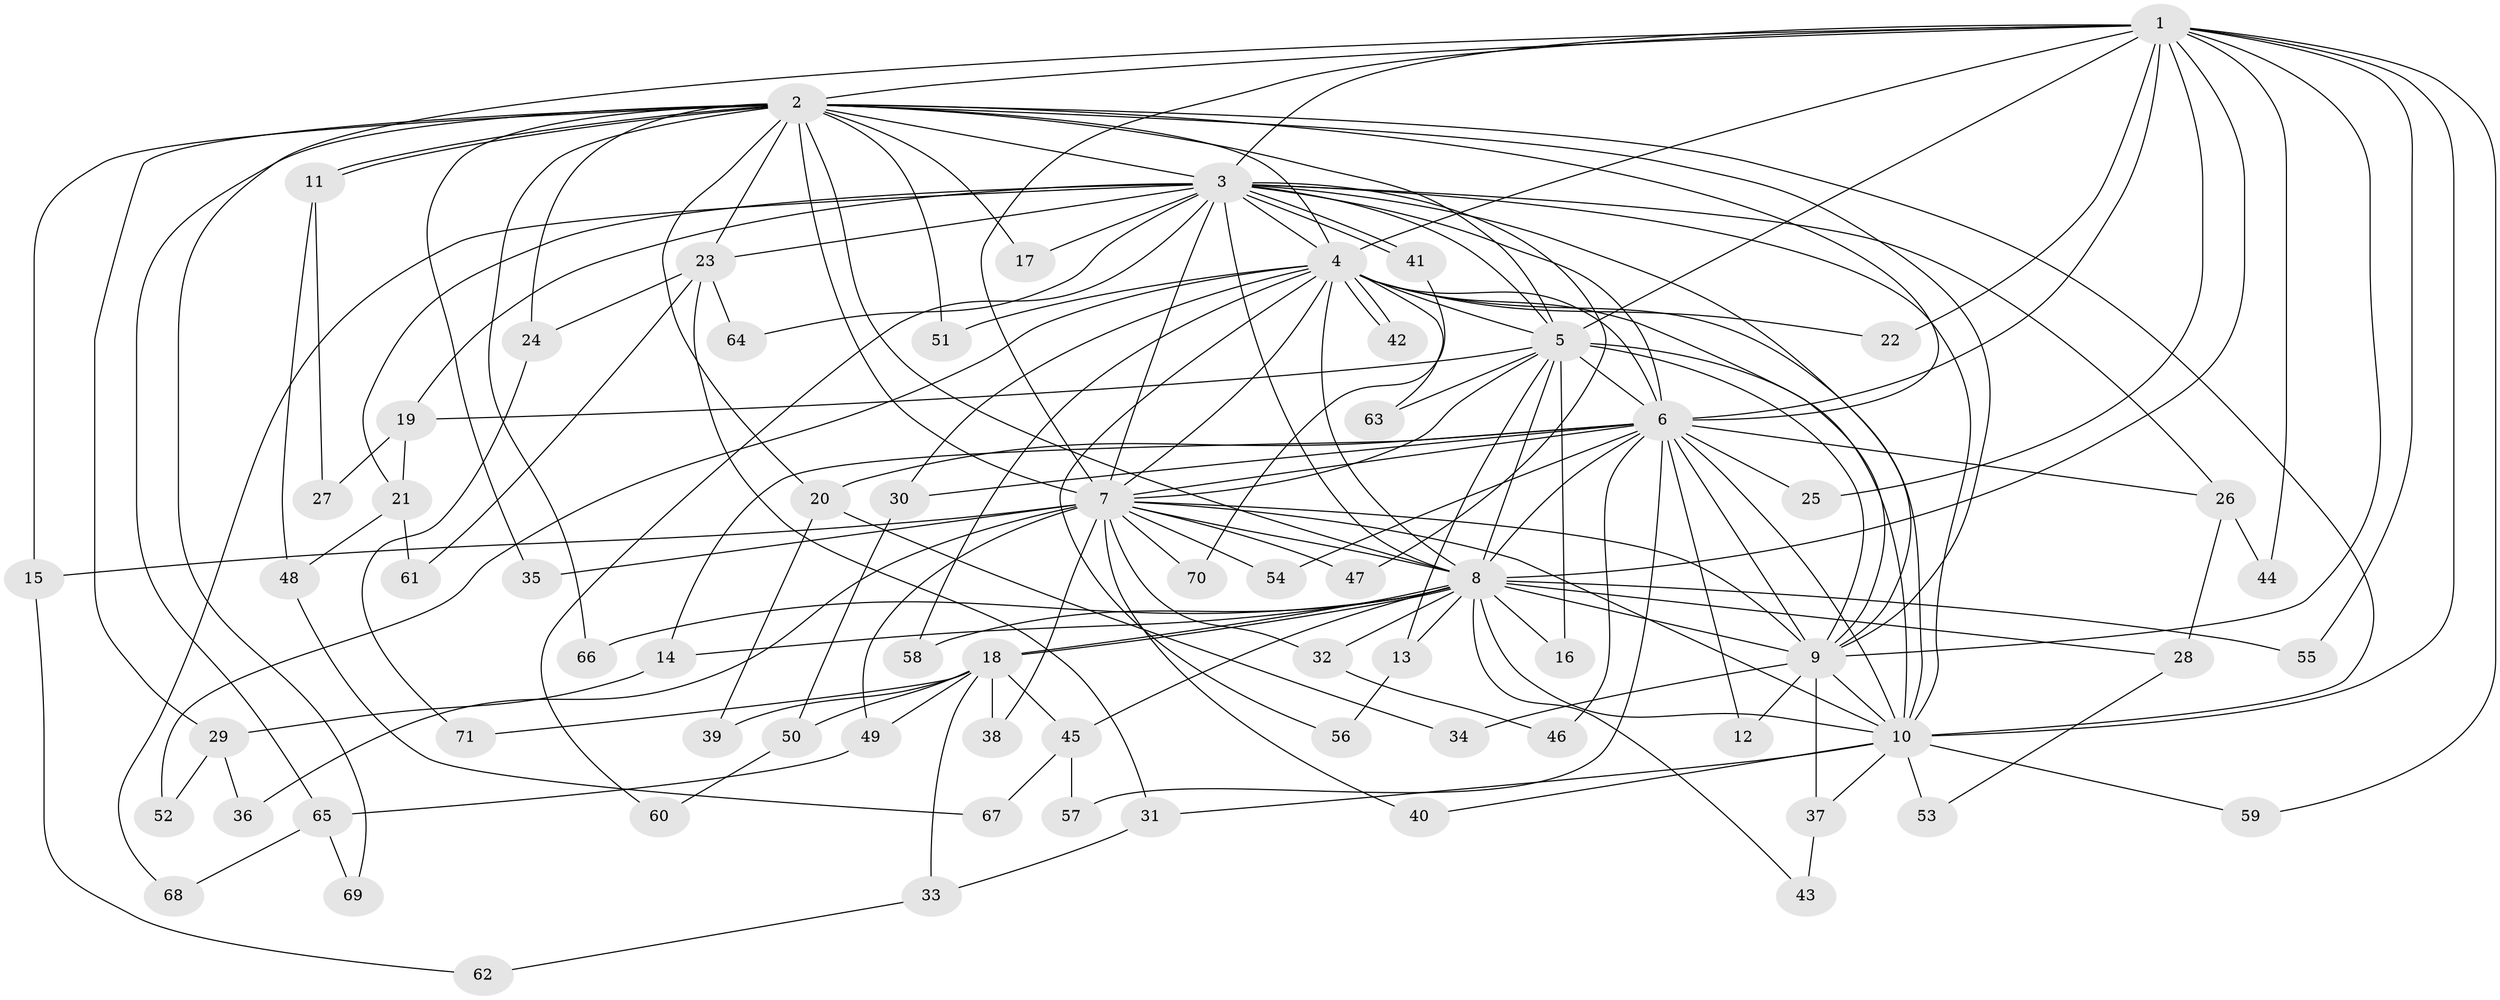 // coarse degree distribution, {11: 0.023809523809523808, 17: 0.023809523809523808, 18: 0.023809523809523808, 19: 0.023809523809523808, 9: 0.047619047619047616, 14: 0.023809523809523808, 13: 0.023809523809523808, 4: 0.16666666666666666, 2: 0.4523809523809524, 3: 0.14285714285714285, 12: 0.023809523809523808, 6: 0.023809523809523808}
// Generated by graph-tools (version 1.1) at 2025/17/03/04/25 18:17:54]
// undirected, 71 vertices, 167 edges
graph export_dot {
graph [start="1"]
  node [color=gray90,style=filled];
  1;
  2;
  3;
  4;
  5;
  6;
  7;
  8;
  9;
  10;
  11;
  12;
  13;
  14;
  15;
  16;
  17;
  18;
  19;
  20;
  21;
  22;
  23;
  24;
  25;
  26;
  27;
  28;
  29;
  30;
  31;
  32;
  33;
  34;
  35;
  36;
  37;
  38;
  39;
  40;
  41;
  42;
  43;
  44;
  45;
  46;
  47;
  48;
  49;
  50;
  51;
  52;
  53;
  54;
  55;
  56;
  57;
  58;
  59;
  60;
  61;
  62;
  63;
  64;
  65;
  66;
  67;
  68;
  69;
  70;
  71;
  1 -- 2;
  1 -- 3;
  1 -- 4;
  1 -- 5;
  1 -- 6;
  1 -- 7;
  1 -- 8;
  1 -- 9;
  1 -- 10;
  1 -- 22;
  1 -- 25;
  1 -- 44;
  1 -- 55;
  1 -- 59;
  1 -- 69;
  2 -- 3;
  2 -- 4;
  2 -- 5;
  2 -- 6;
  2 -- 7;
  2 -- 8;
  2 -- 9;
  2 -- 10;
  2 -- 11;
  2 -- 11;
  2 -- 15;
  2 -- 17;
  2 -- 20;
  2 -- 23;
  2 -- 24;
  2 -- 29;
  2 -- 35;
  2 -- 51;
  2 -- 65;
  2 -- 66;
  3 -- 4;
  3 -- 5;
  3 -- 6;
  3 -- 7;
  3 -- 8;
  3 -- 9;
  3 -- 10;
  3 -- 17;
  3 -- 19;
  3 -- 21;
  3 -- 23;
  3 -- 26;
  3 -- 41;
  3 -- 41;
  3 -- 47;
  3 -- 60;
  3 -- 64;
  3 -- 68;
  4 -- 5;
  4 -- 6;
  4 -- 7;
  4 -- 8;
  4 -- 9;
  4 -- 10;
  4 -- 22;
  4 -- 30;
  4 -- 42;
  4 -- 42;
  4 -- 51;
  4 -- 52;
  4 -- 56;
  4 -- 58;
  4 -- 63;
  5 -- 6;
  5 -- 7;
  5 -- 8;
  5 -- 9;
  5 -- 10;
  5 -- 13;
  5 -- 16;
  5 -- 19;
  5 -- 63;
  6 -- 7;
  6 -- 8;
  6 -- 9;
  6 -- 10;
  6 -- 12;
  6 -- 14;
  6 -- 20;
  6 -- 25;
  6 -- 26;
  6 -- 30;
  6 -- 46;
  6 -- 54;
  6 -- 57;
  7 -- 8;
  7 -- 9;
  7 -- 10;
  7 -- 15;
  7 -- 32;
  7 -- 35;
  7 -- 36;
  7 -- 38;
  7 -- 40;
  7 -- 47;
  7 -- 49;
  7 -- 54;
  7 -- 70;
  8 -- 9;
  8 -- 10;
  8 -- 13;
  8 -- 14;
  8 -- 16;
  8 -- 18;
  8 -- 18;
  8 -- 28;
  8 -- 32;
  8 -- 43;
  8 -- 45;
  8 -- 55;
  8 -- 58;
  8 -- 66;
  9 -- 10;
  9 -- 12;
  9 -- 34;
  9 -- 37;
  10 -- 31;
  10 -- 37;
  10 -- 40;
  10 -- 53;
  10 -- 59;
  11 -- 27;
  11 -- 48;
  13 -- 56;
  14 -- 29;
  15 -- 62;
  18 -- 33;
  18 -- 38;
  18 -- 39;
  18 -- 45;
  18 -- 49;
  18 -- 50;
  18 -- 71;
  19 -- 21;
  19 -- 27;
  20 -- 34;
  20 -- 39;
  21 -- 48;
  21 -- 61;
  23 -- 24;
  23 -- 31;
  23 -- 61;
  23 -- 64;
  24 -- 71;
  26 -- 28;
  26 -- 44;
  28 -- 53;
  29 -- 36;
  29 -- 52;
  30 -- 50;
  31 -- 33;
  32 -- 46;
  33 -- 62;
  37 -- 43;
  41 -- 70;
  45 -- 57;
  45 -- 67;
  48 -- 67;
  49 -- 65;
  50 -- 60;
  65 -- 68;
  65 -- 69;
}
